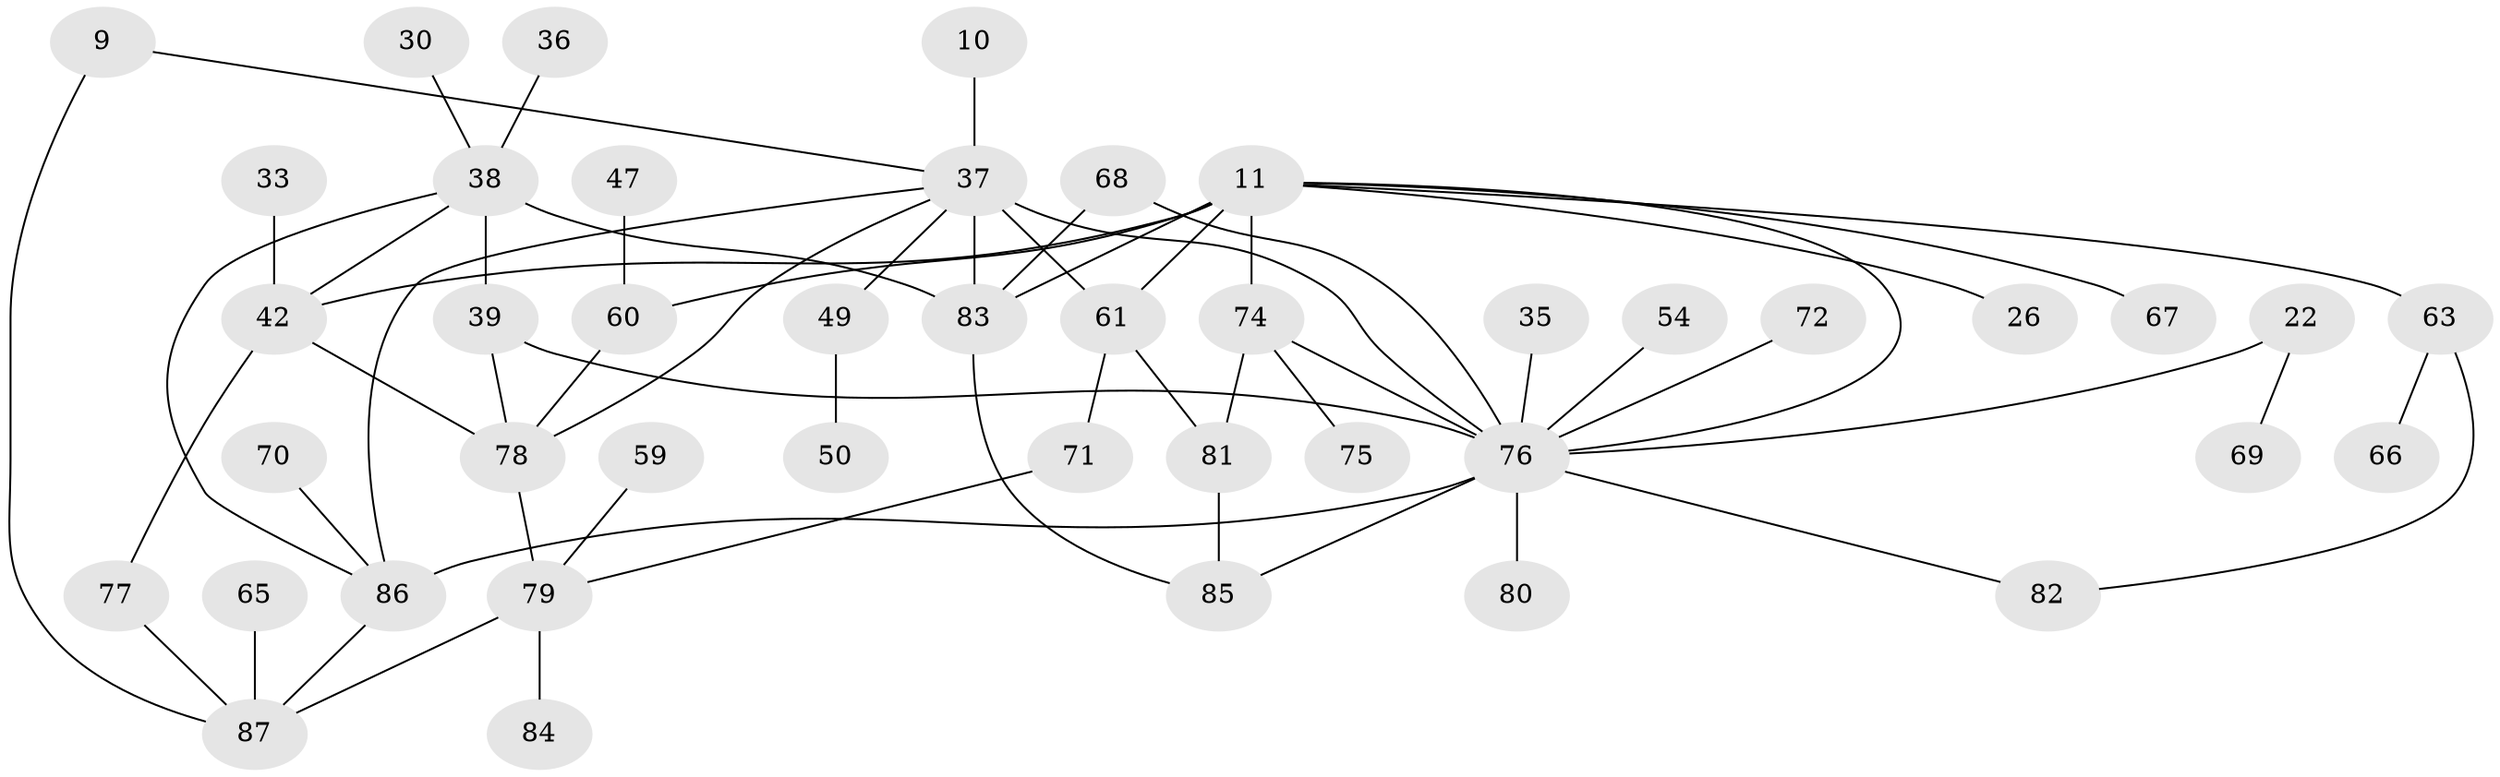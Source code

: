 // original degree distribution, {7: 0.022988505747126436, 4: 0.09195402298850575, 8: 0.011494252873563218, 2: 0.3103448275862069, 5: 0.08045977011494253, 1: 0.2413793103448276, 3: 0.22988505747126436, 6: 0.011494252873563218}
// Generated by graph-tools (version 1.1) at 2025/41/03/09/25 04:41:46]
// undirected, 43 vertices, 61 edges
graph export_dot {
graph [start="1"]
  node [color=gray90,style=filled];
  9;
  10;
  11 [super="+7"];
  22;
  26;
  30;
  33;
  35;
  36;
  37 [super="+5"];
  38 [super="+31"];
  39 [super="+34"];
  42 [super="+40"];
  47;
  49 [super="+41"];
  50;
  54;
  59;
  60 [super="+23+24"];
  61 [super="+46+20"];
  63;
  65;
  66;
  67;
  68;
  69;
  70;
  71;
  72;
  74 [super="+62"];
  75;
  76 [super="+29+51+21"];
  77;
  78 [super="+43"];
  79 [super="+32"];
  80;
  81;
  82;
  83 [super="+64"];
  84;
  85 [super="+57"];
  86 [super="+56+73"];
  87 [super="+44+28"];
  9 -- 37;
  9 -- 87;
  10 -- 37;
  11 -- 83 [weight=2];
  11 -- 67;
  11 -- 26;
  11 -- 63;
  11 -- 60 [weight=2];
  11 -- 61;
  11 -- 76 [weight=3];
  11 -- 42;
  11 -- 74;
  22 -- 69;
  22 -- 76;
  30 -- 38;
  33 -- 42;
  35 -- 76;
  36 -- 38;
  37 -- 61 [weight=2];
  37 -- 83 [weight=2];
  37 -- 49;
  37 -- 76;
  37 -- 78;
  37 -- 86;
  38 -- 83 [weight=2];
  38 -- 39 [weight=2];
  38 -- 42;
  38 -- 86;
  39 -- 78;
  39 -- 76;
  42 -- 77;
  42 -- 78;
  47 -- 60;
  49 -- 50;
  54 -- 76;
  59 -- 79;
  60 -- 78;
  61 -- 81;
  61 -- 71;
  63 -- 66;
  63 -- 82;
  65 -- 87;
  68 -- 83;
  68 -- 76;
  70 -- 86;
  71 -- 79;
  72 -- 76;
  74 -- 76 [weight=2];
  74 -- 81;
  74 -- 75;
  76 -- 80;
  76 -- 82;
  76 -- 86 [weight=2];
  76 -- 85;
  77 -- 87;
  78 -- 79;
  79 -- 84;
  79 -- 87;
  81 -- 85;
  83 -- 85;
  86 -- 87;
}
